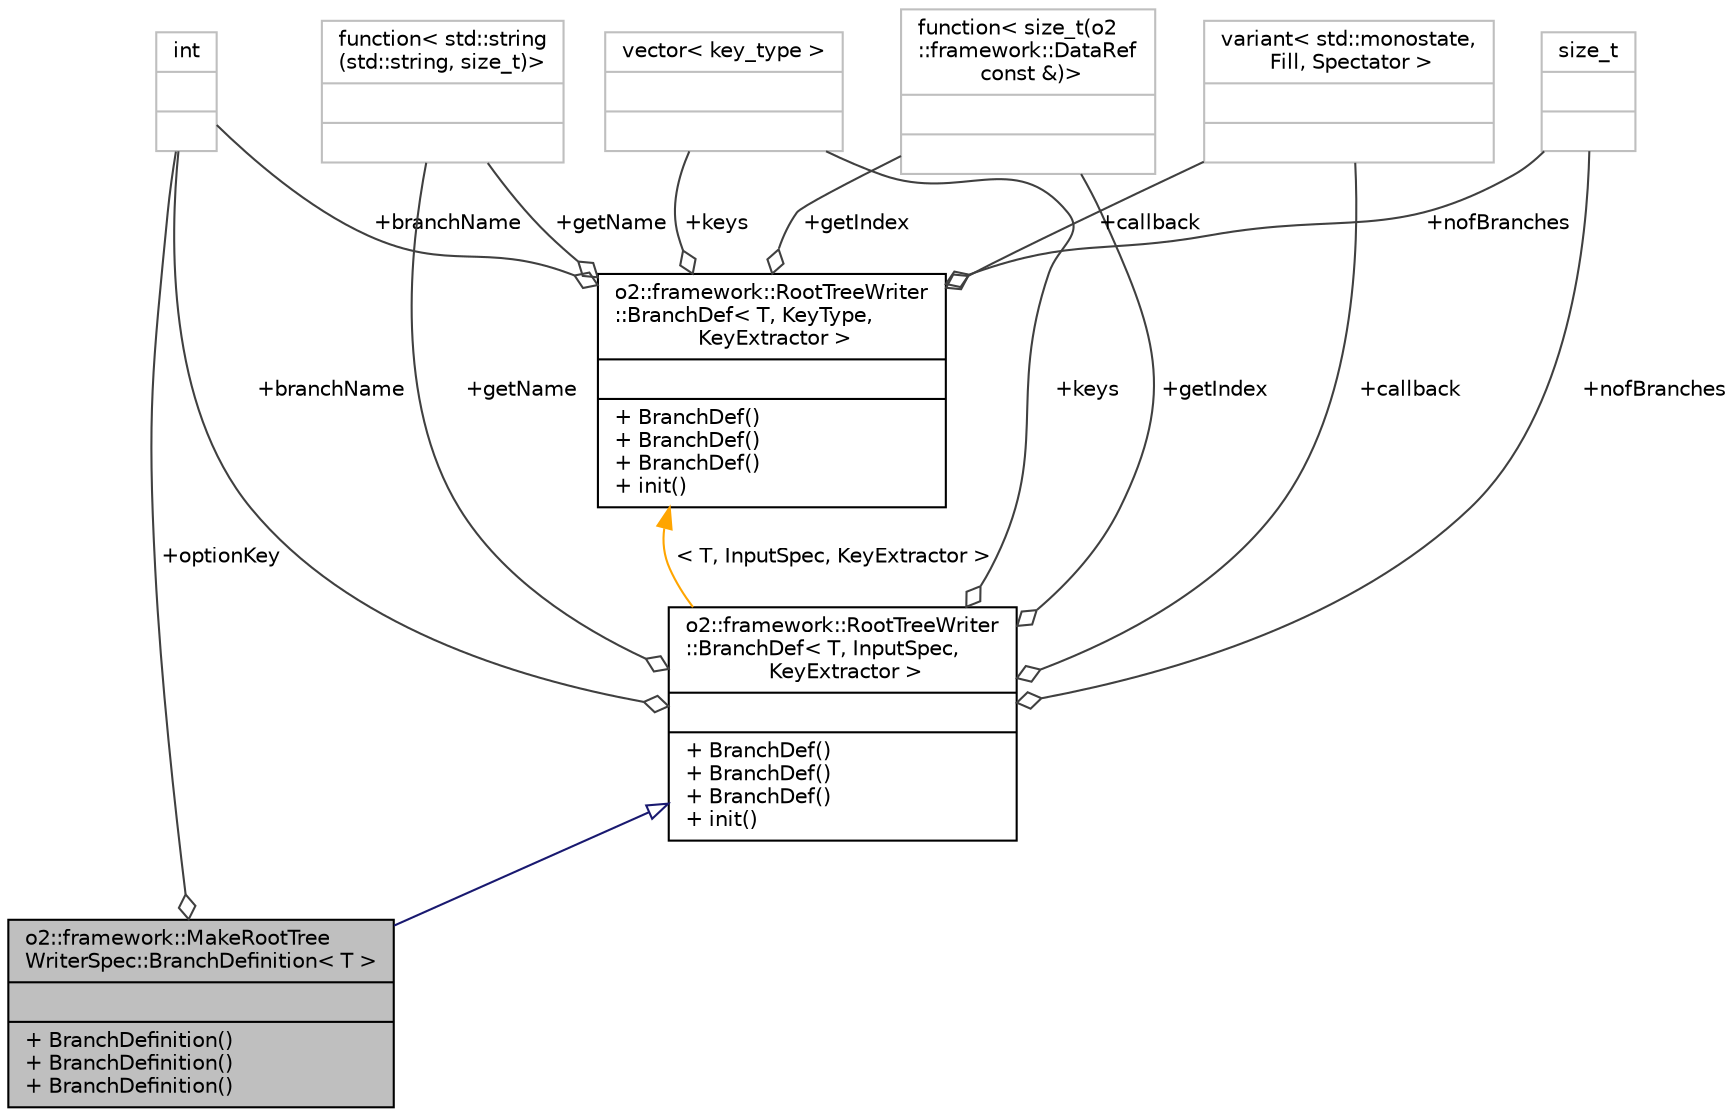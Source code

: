 digraph "o2::framework::MakeRootTreeWriterSpec::BranchDefinition&lt; T &gt;"
{
 // INTERACTIVE_SVG=YES
  bgcolor="transparent";
  edge [fontname="Helvetica",fontsize="10",labelfontname="Helvetica",labelfontsize="10"];
  node [fontname="Helvetica",fontsize="10",shape=record];
  Node3 [label="{o2::framework::MakeRootTree\lWriterSpec::BranchDefinition\< T \>\n||+ BranchDefinition()\l+ BranchDefinition()\l+ BranchDefinition()\l}",height=0.2,width=0.4,color="black", fillcolor="grey75", style="filled", fontcolor="black"];
  Node4 -> Node3 [dir="back",color="midnightblue",fontsize="10",style="solid",arrowtail="onormal",fontname="Helvetica"];
  Node4 [label="{o2::framework::RootTreeWriter\l::BranchDef\< T, InputSpec,\l KeyExtractor \>\n||+ BranchDef()\l+ BranchDef()\l+ BranchDef()\l+ init()\l}",height=0.2,width=0.4,color="black",URL="$d6/d72/structo2_1_1framework_1_1RootTreeWriter_1_1BranchDef.html"];
  Node5 -> Node4 [color="grey25",fontsize="10",style="solid",label=" +keys" ,arrowhead="odiamond",fontname="Helvetica"];
  Node5 [label="{vector\< key_type \>\n||}",height=0.2,width=0.4,color="grey75"];
  Node6 -> Node4 [color="grey25",fontsize="10",style="solid",label=" +nofBranches" ,arrowhead="odiamond",fontname="Helvetica"];
  Node6 [label="{size_t\n||}",height=0.2,width=0.4,color="grey75"];
  Node7 -> Node4 [color="grey25",fontsize="10",style="solid",label=" +branchName" ,arrowhead="odiamond",fontname="Helvetica"];
  Node7 [label="{int\n||}",height=0.2,width=0.4,color="grey75"];
  Node8 -> Node4 [color="grey25",fontsize="10",style="solid",label=" +getName" ,arrowhead="odiamond",fontname="Helvetica"];
  Node8 [label="{function\< std::string\l(std::string, size_t)\>\n||}",height=0.2,width=0.4,color="grey75"];
  Node9 -> Node4 [color="grey25",fontsize="10",style="solid",label=" +getIndex" ,arrowhead="odiamond",fontname="Helvetica"];
  Node9 [label="{function\< size_t(o2\l::framework::DataRef\l const &)\>\n||}",height=0.2,width=0.4,color="grey75"];
  Node10 -> Node4 [color="grey25",fontsize="10",style="solid",label=" +callback" ,arrowhead="odiamond",fontname="Helvetica"];
  Node10 [label="{variant\< std::monostate,\l Fill, Spectator \>\n||}",height=0.2,width=0.4,color="grey75"];
  Node11 -> Node4 [dir="back",color="orange",fontsize="10",style="solid",label=" \< T, InputSpec, KeyExtractor \>" ,fontname="Helvetica"];
  Node11 [label="{o2::framework::RootTreeWriter\l::BranchDef\< T, KeyType,\l KeyExtractor \>\n||+ BranchDef()\l+ BranchDef()\l+ BranchDef()\l+ init()\l}",height=0.2,width=0.4,color="black",URL="$d6/d72/structo2_1_1framework_1_1RootTreeWriter_1_1BranchDef.html",tooltip="BranchDef is used to define the mapping between inputs and branches. "];
  Node5 -> Node11 [color="grey25",fontsize="10",style="solid",label=" +keys" ,arrowhead="odiamond",fontname="Helvetica"];
  Node6 -> Node11 [color="grey25",fontsize="10",style="solid",label=" +nofBranches" ,arrowhead="odiamond",fontname="Helvetica"];
  Node7 -> Node11 [color="grey25",fontsize="10",style="solid",label=" +branchName" ,arrowhead="odiamond",fontname="Helvetica"];
  Node8 -> Node11 [color="grey25",fontsize="10",style="solid",label=" +getName" ,arrowhead="odiamond",fontname="Helvetica"];
  Node9 -> Node11 [color="grey25",fontsize="10",style="solid",label=" +getIndex" ,arrowhead="odiamond",fontname="Helvetica"];
  Node10 -> Node11 [color="grey25",fontsize="10",style="solid",label=" +callback" ,arrowhead="odiamond",fontname="Helvetica"];
  Node7 -> Node3 [color="grey25",fontsize="10",style="solid",label=" +optionKey" ,arrowhead="odiamond",fontname="Helvetica"];
}

